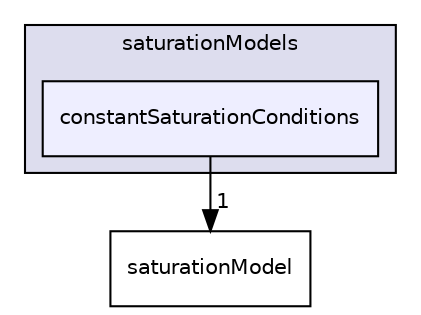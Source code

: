 digraph "applications/solvers/multiphase/reactingEulerFoam/interfacialCompositionModels/saturationModels/constantSaturationConditions" {
  bgcolor=transparent;
  compound=true
  node [ fontsize="10", fontname="Helvetica"];
  edge [ labelfontsize="10", labelfontname="Helvetica"];
  subgraph clusterdir_a5c576cff7f15c4994ceb728ddeb1a53 {
    graph [ bgcolor="#ddddee", pencolor="black", label="saturationModels" fontname="Helvetica", fontsize="10", URL="dir_a5c576cff7f15c4994ceb728ddeb1a53.html"]
  dir_8e0be052e44409a4fb4815d176cc67da [shape=box, label="constantSaturationConditions", style="filled", fillcolor="#eeeeff", pencolor="black", URL="dir_8e0be052e44409a4fb4815d176cc67da.html"];
  }
  dir_4d86c5ba7cbab0133add197ffbe254b9 [shape=box label="saturationModel" URL="dir_4d86c5ba7cbab0133add197ffbe254b9.html"];
  dir_8e0be052e44409a4fb4815d176cc67da->dir_4d86c5ba7cbab0133add197ffbe254b9 [headlabel="1", labeldistance=1.5 headhref="dir_000239_000241.html"];
}
